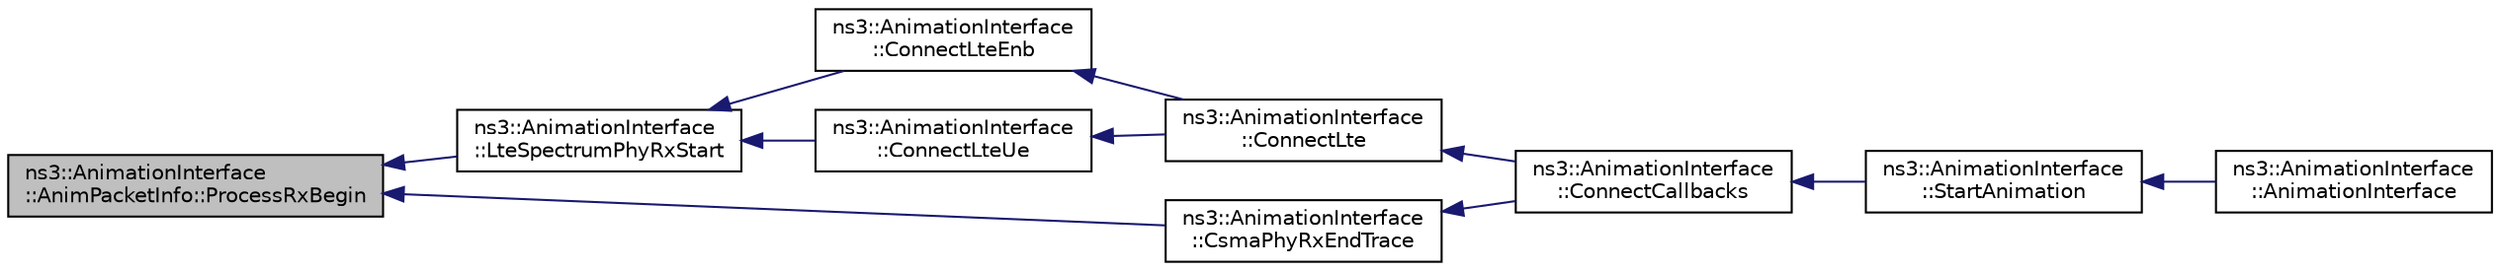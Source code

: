 digraph "ns3::AnimationInterface::AnimPacketInfo::ProcessRxBegin"
{
  edge [fontname="Helvetica",fontsize="10",labelfontname="Helvetica",labelfontsize="10"];
  node [fontname="Helvetica",fontsize="10",shape=record];
  rankdir="LR";
  Node1 [label="ns3::AnimationInterface\l::AnimPacketInfo::ProcessRxBegin",height=0.2,width=0.4,color="black", fillcolor="grey75", style="filled", fontcolor="black"];
  Node1 -> Node2 [dir="back",color="midnightblue",fontsize="10",style="solid"];
  Node2 [label="ns3::AnimationInterface\l::LteSpectrumPhyRxStart",height=0.2,width=0.4,color="black", fillcolor="white", style="filled",URL="$d6/d1a/classns3_1_1AnimationInterface.html#a476014043547ee8c36cdbd92324c938f"];
  Node2 -> Node3 [dir="back",color="midnightblue",fontsize="10",style="solid"];
  Node3 [label="ns3::AnimationInterface\l::ConnectLteEnb",height=0.2,width=0.4,color="black", fillcolor="white", style="filled",URL="$d6/d1a/classns3_1_1AnimationInterface.html#adf464333f57bcf13efca2af8b47f0ac7"];
  Node3 -> Node4 [dir="back",color="midnightblue",fontsize="10",style="solid"];
  Node4 [label="ns3::AnimationInterface\l::ConnectLte",height=0.2,width=0.4,color="black", fillcolor="white", style="filled",URL="$d6/d1a/classns3_1_1AnimationInterface.html#a921e35bb00b2d0032dde4147bd2a200e",tooltip="Connect LTE function. "];
  Node4 -> Node5 [dir="back",color="midnightblue",fontsize="10",style="solid"];
  Node5 [label="ns3::AnimationInterface\l::ConnectCallbacks",height=0.2,width=0.4,color="black", fillcolor="white", style="filled",URL="$d6/d1a/classns3_1_1AnimationInterface.html#a3475aa338984f2024403caa04c146027",tooltip="Connect callbacks function. "];
  Node5 -> Node6 [dir="back",color="midnightblue",fontsize="10",style="solid"];
  Node6 [label="ns3::AnimationInterface\l::StartAnimation",height=0.2,width=0.4,color="black", fillcolor="white", style="filled",URL="$d6/d1a/classns3_1_1AnimationInterface.html#aed28bace6b97494e11179766449bb442"];
  Node6 -> Node7 [dir="back",color="midnightblue",fontsize="10",style="solid"];
  Node7 [label="ns3::AnimationInterface\l::AnimationInterface",height=0.2,width=0.4,color="black", fillcolor="white", style="filled",URL="$d6/d1a/classns3_1_1AnimationInterface.html#a88af7da6eb605ec7e9d8cb3fcc8a6466",tooltip="Constructor. "];
  Node2 -> Node8 [dir="back",color="midnightblue",fontsize="10",style="solid"];
  Node8 [label="ns3::AnimationInterface\l::ConnectLteUe",height=0.2,width=0.4,color="black", fillcolor="white", style="filled",URL="$d6/d1a/classns3_1_1AnimationInterface.html#a30a06abf385e5a74951ee74147e897dc"];
  Node8 -> Node4 [dir="back",color="midnightblue",fontsize="10",style="solid"];
  Node1 -> Node9 [dir="back",color="midnightblue",fontsize="10",style="solid"];
  Node9 [label="ns3::AnimationInterface\l::CsmaPhyRxEndTrace",height=0.2,width=0.4,color="black", fillcolor="white", style="filled",URL="$d6/d1a/classns3_1_1AnimationInterface.html#a031728e043bab0338deb86aa5f0a1c26"];
  Node9 -> Node5 [dir="back",color="midnightblue",fontsize="10",style="solid"];
}
